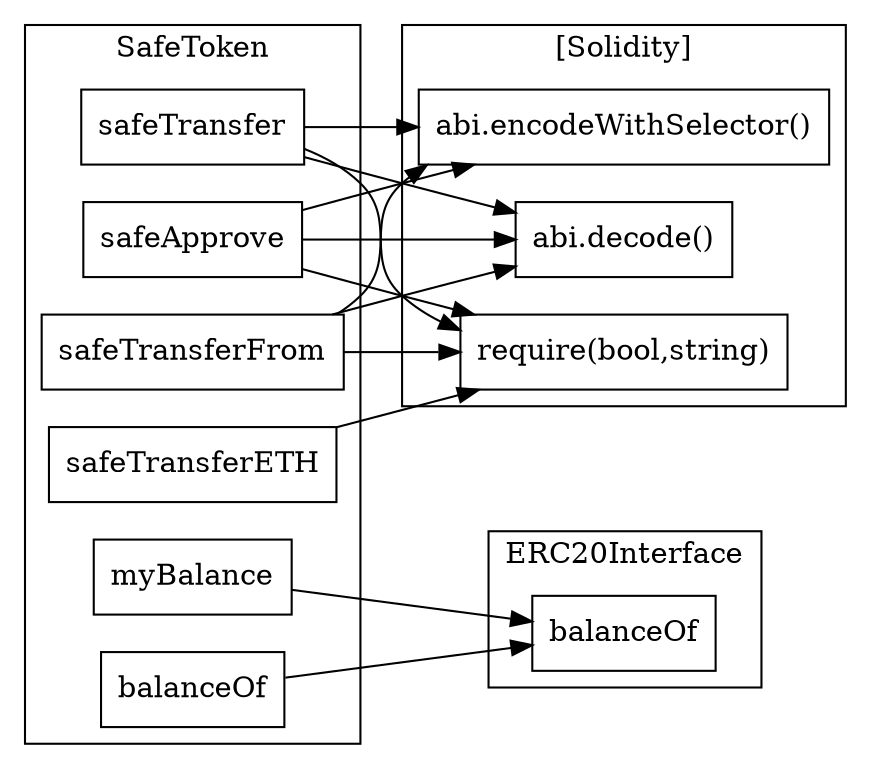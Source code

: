 strict digraph {
rankdir="LR"
node [shape=box]
subgraph cluster_9_ERC20Interface {
label = "ERC20Interface"
"9_balanceOf" [label="balanceOf"]
}subgraph cluster_202_SafeToken {
label = "SafeToken"
"202_safeTransfer" [label="safeTransfer"]
"202_balanceOf" [label="balanceOf"]
"202_myBalance" [label="myBalance"]
"202_safeTransferETH" [label="safeTransferETH"]
"202_safeApprove" [label="safeApprove"]
"202_safeTransferFrom" [label="safeTransferFrom"]
}subgraph cluster_solidity {
label = "[Solidity]"
"abi.decode()" 
"require(bool,string)" 
"abi.encodeWithSelector()" 
"202_safeApprove" -> "abi.decode()"
"202_safeApprove" -> "abi.encodeWithSelector()"
"202_safeTransfer" -> "abi.encodeWithSelector()"
"202_safeTransfer" -> "require(bool,string)"
"202_safeTransferFrom" -> "abi.decode()"
"202_safeTransferFrom" -> "abi.encodeWithSelector()"
"202_safeTransferFrom" -> "require(bool,string)"
"202_safeTransfer" -> "abi.decode()"
"202_safeTransferETH" -> "require(bool,string)"
"202_safeApprove" -> "require(bool,string)"
}"202_balanceOf" -> "9_balanceOf"
"202_myBalance" -> "9_balanceOf"
}